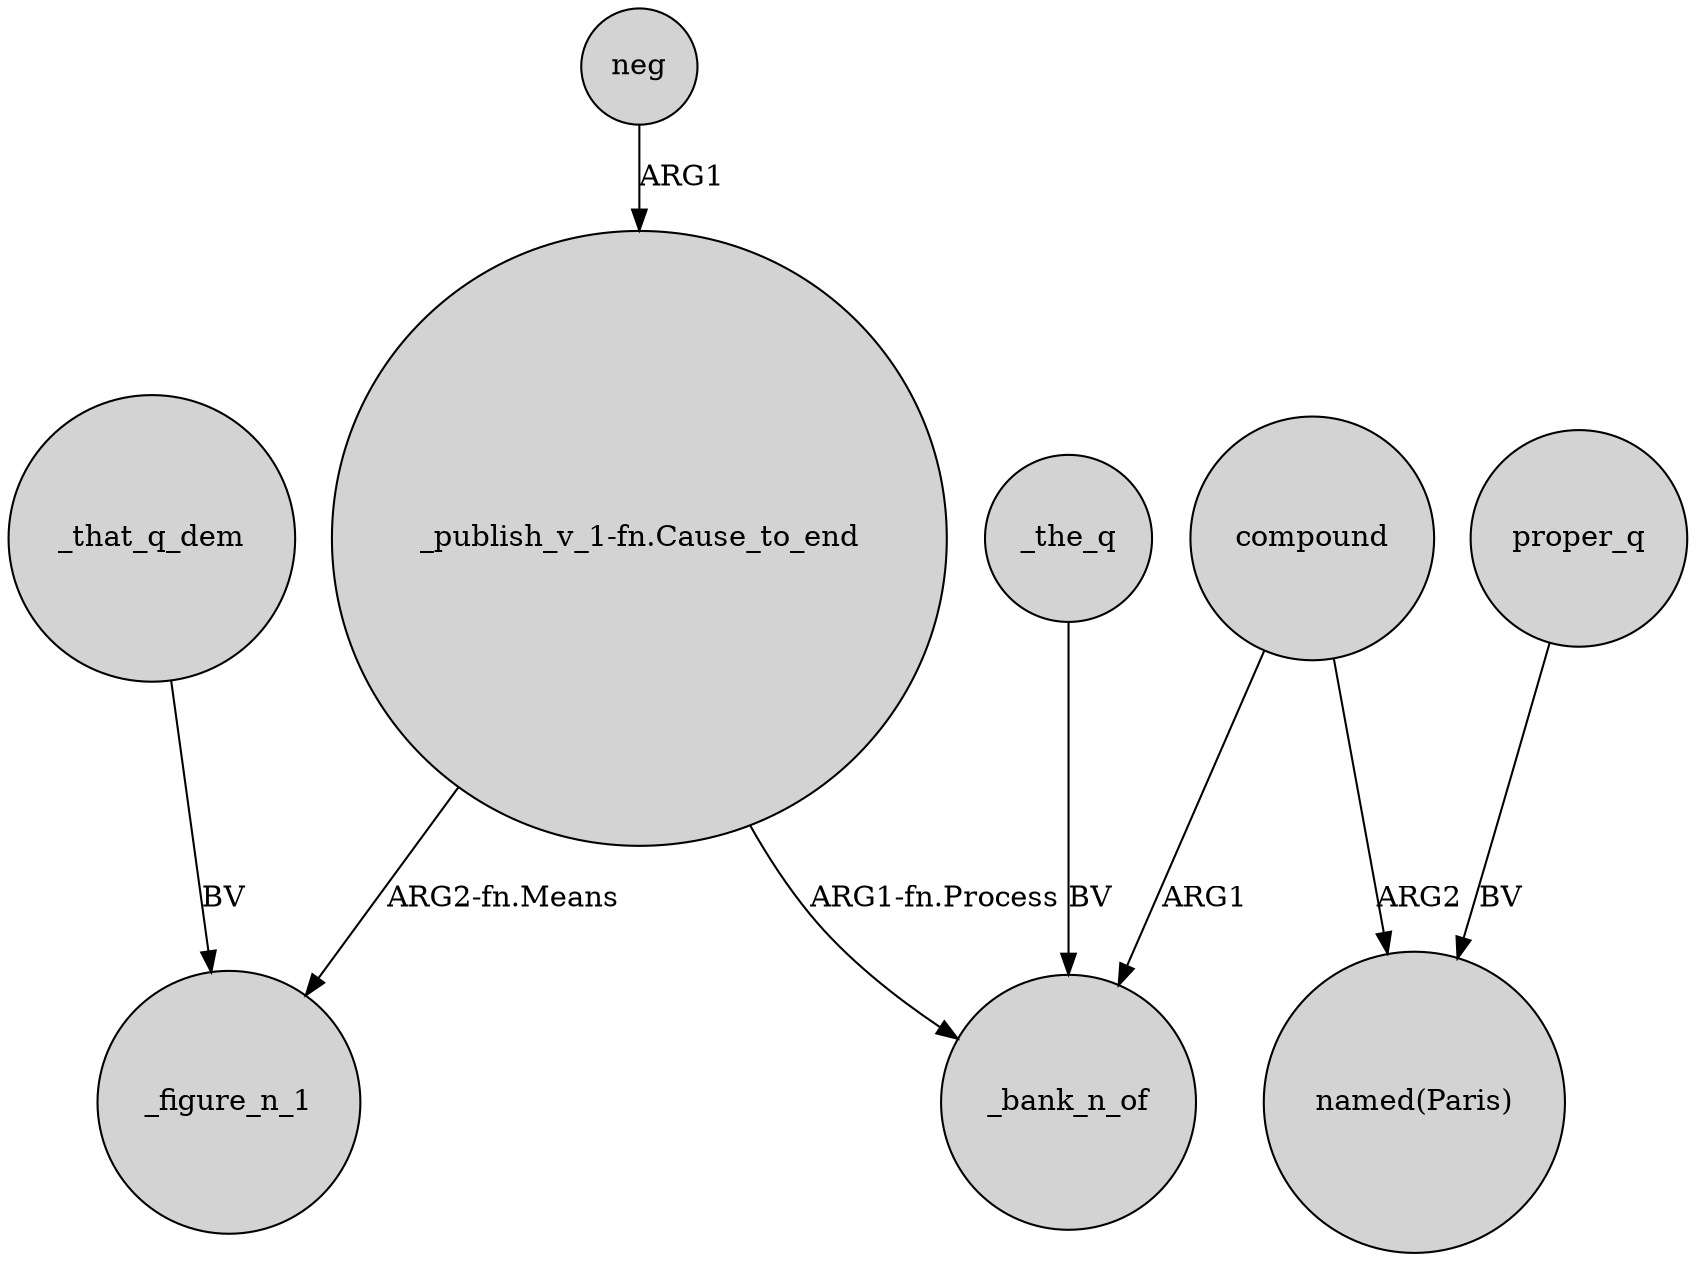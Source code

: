 digraph {
	node [shape=circle style=filled]
	_that_q_dem -> _figure_n_1 [label=BV]
	proper_q -> "named(Paris)" [label=BV]
	"_publish_v_1-fn.Cause_to_end" -> _bank_n_of [label="ARG1-fn.Process"]
	_the_q -> _bank_n_of [label=BV]
	"_publish_v_1-fn.Cause_to_end" -> _figure_n_1 [label="ARG2-fn.Means"]
	neg -> "_publish_v_1-fn.Cause_to_end" [label=ARG1]
	compound -> _bank_n_of [label=ARG1]
	compound -> "named(Paris)" [label=ARG2]
}
